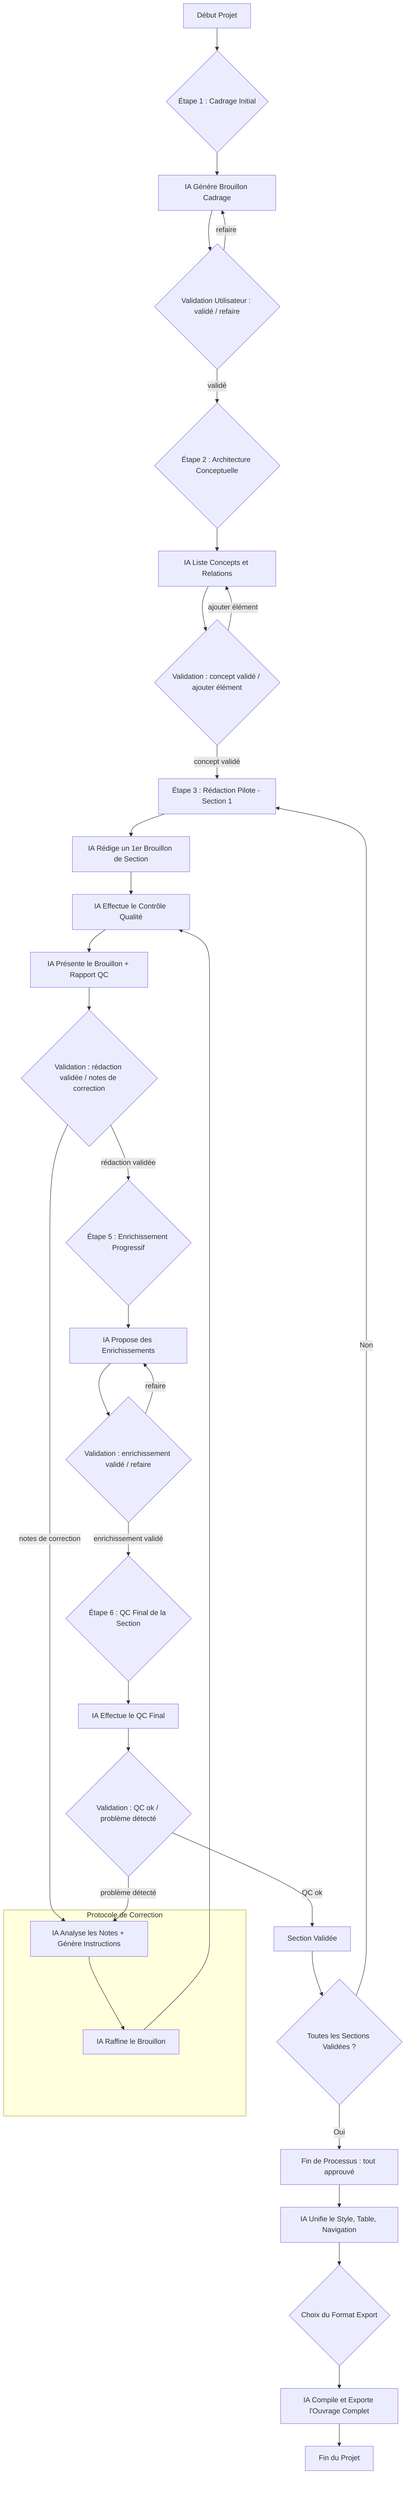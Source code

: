 graph TD
    A[Début Projet] --> B{Étape 1 : Cadrage Initial}
    B --> C[IA Génère Brouillon Cadrage]
    C --> D{Validation Utilisateur : validé / refaire}
    D -- validé --> E{Étape 2 : Architecture Conceptuelle}
    D -- refaire --> C
    E --> F[IA Liste Concepts et Relations]
    F --> G{Validation : concept validé / ajouter élément}
    G -- concept validé --> H[Étape 3 : Rédaction Pilote - Section 1]
    G -- ajouter élément --> F
    H --> I[IA Rédige un 1er Brouillon de Section]
    I --> J[IA Effectue le Contrôle Qualité]
    J --> K[IA Présente le Brouillon + Rapport QC]
    K --> L{Validation : rédaction validée / notes de correction}
    L -- rédaction validée --> M{Étape 5 : Enrichissement Progressif}
    L -- notes de correction --> N[IA Analyse les Notes + Génère Instructions]
    N --> O[IA Raffine le Brouillon]
    O --> J
    M --> P[IA Propose des Enrichissements]
    P --> Q{Validation : enrichissement validé / refaire}
    Q -- enrichissement validé --> R{Étape 6 : QC Final de la Section}
    Q -- refaire --> P
    R --> S[IA Effectue le QC Final]
    S --> T{Validation : QC ok / problème détecté}
    T -- QC ok --> U[Section Validée]
    T -- problème détecté --> N
    U --> V{Toutes les Sections Validées ?}
    V -- Non --> H
    V -- Oui --> W[Fin de Processus : tout approuvé]
    W --> X[IA Unifie le Style, Table, Navigation]
    X --> Y{Choix du Format Export}
    Y --> Z[IA Compile et Exporte l'Ouvrage Complet]
    Z --> End[Fin du Projet]

    %% Sous-processus pour corrections
    subgraph "Protocole de Correction"
        N
        O
    end
    %% Note: La boucle de correction (N->O->J) est un sous-flux déclenché par "refaire" ou "problème détecté".